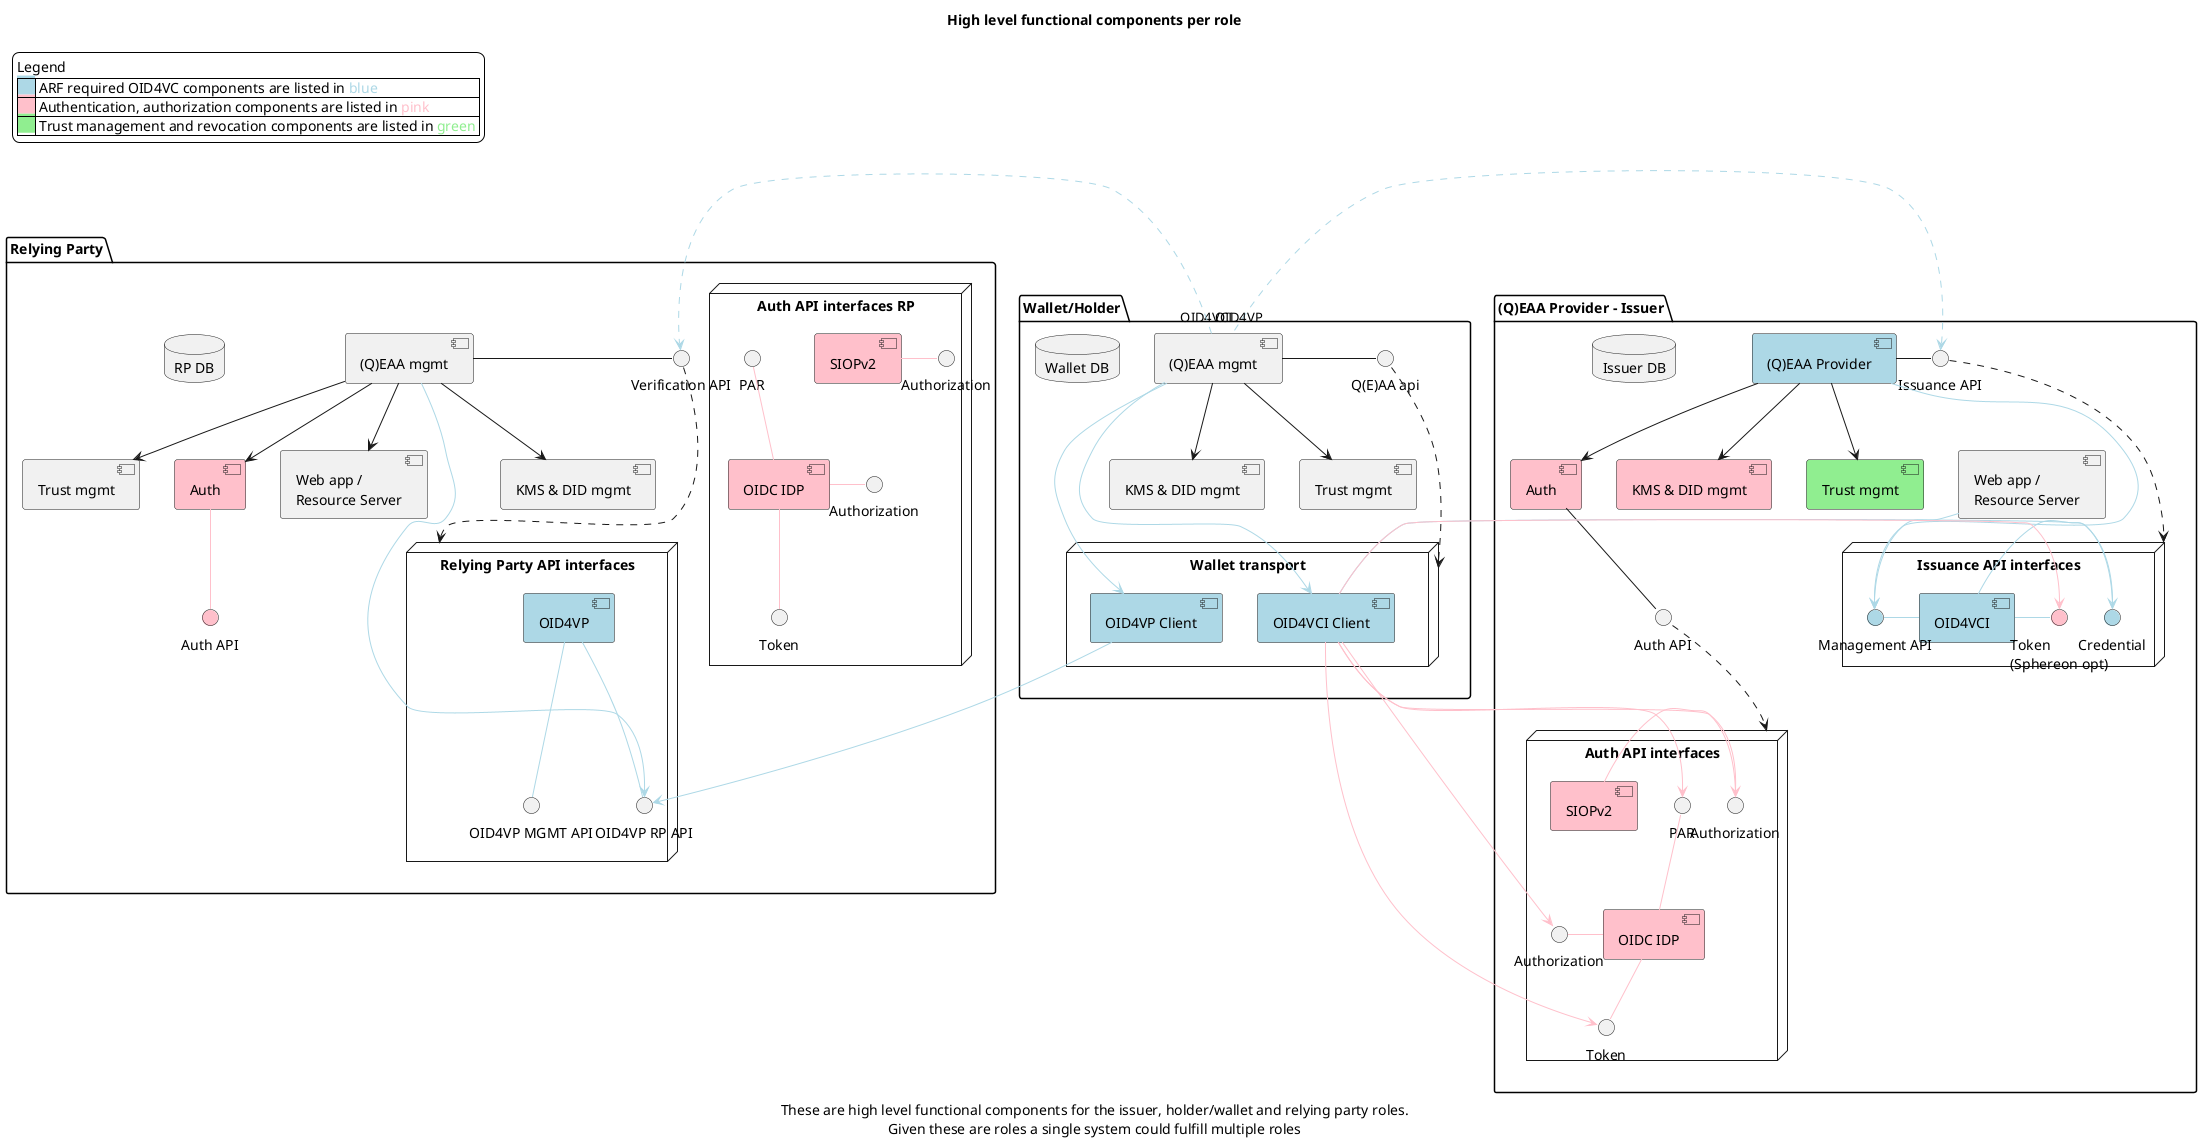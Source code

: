 @startuml
'https://plantuml.com/component-diagram
'allow_mixing

skinparam legendBackgroundColor #white
skinparam legendForegroundColor #black


title High level functional components per role
caption These are high level functional components for the issuer, holder/wallet and relying party roles.\nGiven these are roles a single system could fulfill multiple roles
legend top left
Legend
|<back:lightblue><color:lightblue>##</back>| ARF required OID4VC components are listed in <back:white><color:lightblue>blue</back> |
|<back:pink><color:pink>##</back>| Authentication, authorization components are listed in <back:white><color:pink>pink</back> |
|<back:lightgreen><color:lightgreen>##</back>| Trust management and revocation components are listed in <back:white><color:lightgreen>green</back> |
end legend

package "(Q)EAA Provider - Issuer" {
  [(Q)EAA Provider] as [(Q)EAA Provider Issuer] #lightblue
  [KMS & DID mgmt] as [KMS & DID mgmt Issuer] #pink
  [Trust mgmt] as [Trust mgmt Issuer] #lightgreen
  [Auth] as [Auth Issuer] #pink
  [Web app /\nResource Server] as [Web app Issuer]
  [Auth Issuer] -d- "Auth API"
  [(Q)EAA Provider Issuer] - "Issuance API"
  [(Q)EAA Provider Issuer] --> [Trust mgmt Issuer]
  [(Q)EAA Provider Issuer] --> [Auth Issuer]
  [(Q)EAA Provider Issuer] --> [KMS & DID mgmt Issuer]


  database "Issuer DB"


node "Issuance API interfaces" {
    [OID4VCI] as [OID4VCI Issuer] #lightblue

    interface OID4VCICredential #lightblue [
            Credential
        ]
    interface OID4VCIMGMTAPI #lightblue [
        Management API
    ]
    interface OID4VCIToken #pink [
            Token
            (Sphereon opt)
        ]
    [OID4VCI Issuer] -l[#lightblue] OID4VCIMGMTAPI
    [OID4VCI Issuer] -d[#lightblue] OID4VCICredential
    [OID4VCI Issuer] -d[#lightblue] OID4VCIToken
    [(Q)EAA Provider Issuer] -d[#lightblue]-> OID4VCIMGMTAPI
    [Web app Issuer] -[#lightblue]-> OID4VCIMGMTAPI
}

node "Auth API interfaces" {
    [OIDC IDP] as [OIDC IDP Issuer] #pink
    [SIOPv2] as [SIOPv2 Issuer] #pink
    interface AuthorizationOIDCIssuer [
        Authorization
    ]
    interface AuthorizationSIOPv2Issuer [
        Authorization
    ]
    [OIDC IDP Issuer] -u[#pink]- PAR
    [OIDC IDP Issuer] -r[#pink]- AuthorizationOIDCIssuer
    [OIDC IDP Issuer] -d[#pink]- Token
    [SIOPv2 Issuer] -r[#pink]- AuthorizationSIOPv2Issuer

}


}




package "Wallet/Holder" {
  [(Q)EAA mgmt] as [(Q)EAA mgmt Holder]
  [KMS & DID mgmt] as [KMS & DID mgmt Holder]
  [Trust mgmt] as [Trust mgmt Holder]
  [(Q)EAA mgmt Holder] - "Q(E)AA api"
  [(Q)EAA mgmt Holder] --> [Trust mgmt Holder]
  [(Q)EAA mgmt Holder] --> [KMS & DID mgmt Holder]
  [(Q)EAA mgmt Holder] "OID4VCI" .l[#lightblue].> "Issuance API"
  database "Wallet DB"

  node "Wallet transport" {
   [OID4VP Client] #lightblue
   [OID4VCI Client] #lightblue
   [OID4VCI Client] -[#lightblue]> OID4VCICredential
   [OID4VCI Client] -[#pink]> PAR
   [OID4VCI Client] -[#pink]> OID4VCIToken
   [OID4VCI Client] -[#pink]> Token
   [OID4VCI Client] -[#pink]> AuthorizationSIOPv2Issuer
   [OID4VCI Client] -[#pink]> AuthorizationOIDCIssuer

   [(Q)EAA mgmt Holder] -[#lightblue]> [OID4VCI Client]
   [(Q)EAA mgmt Holder] -[#lightblue]> [OID4VP Client]
  }
}



package "Relying Party" {
  [(Q)EAA mgmt] as [(Q)EAA mgmt RP]
  [KMS & DID mgmt] as [KMS & DID mgmt RP]
  [Trust mgmt] as [Trust mgmt RP]
  [Auth] as [Auth RP] #pink
  [Web app /\nResource Server] as [Web app RP]
  interface AuthAPIRP #pink [
      Auth API
    ]
  [(Q)EAA mgmt RP] --> [Trust mgmt RP]
  [(Q)EAA mgmt RP] --> [KMS & DID mgmt RP]
  [(Q)EAA mgmt RP] --> [Auth RP]
  [(Q)EAA mgmt RP] --> [Web app RP]
  [Auth RP] -[#pink]- AuthAPIRP

  [(Q)EAA mgmt RP] - "Verification API"
  database "RP DB"
  [(Q)EAA mgmt Holder] "OID4VP" .r[#lightblue].> "Verification API"

  node "Relying Party API interfaces" {
      [OID4VP] as [OID4VP RP] #lightblue
      [OID4VP RP] -[#lightblue]- "OID4VP RP API"
      [OID4VP RP] -[#lightblue]- "OID4VP MGMT API"
      [OID4VP Client] -r[#lightblue]-> "OID4VP RP API"
      [(Q)EAA mgmt RP] -[#lightblue]-> "OID4VP RP API"
  }
  node "Auth API interfaces RP" {
      [OIDC IDP] as [OIDC IDP RP] #pink
      [SIOPv2] as [SIOPv2 RP] #pink
      interface PARRP [
          PAR
      ]
      interface TokenRP [
          Token
      ]
      interface AuthorizationOIDCRP [
          Authorization
      ]
      interface AuthorizationSIOPv2RP [
          Authorization
      ]
      [OIDC IDP RP] -u[#pink]- PARRP
      [OIDC IDP RP] -r[#pink]- AuthorizationOIDCRP
      [OIDC IDP RP] -d[#pink]- TokenRP
      [SIOPv2 RP] -r[#pink]- AuthorizationSIOPv2RP

  }


}




"Issuance API" .d..> "Issuance API interfaces"
"Auth API" .d.> "Auth API interfaces"
"Q(E)AA api" .d..> "Wallet transport"
"Verification API" .d..> "Relying Party API interfaces"

@enduml
